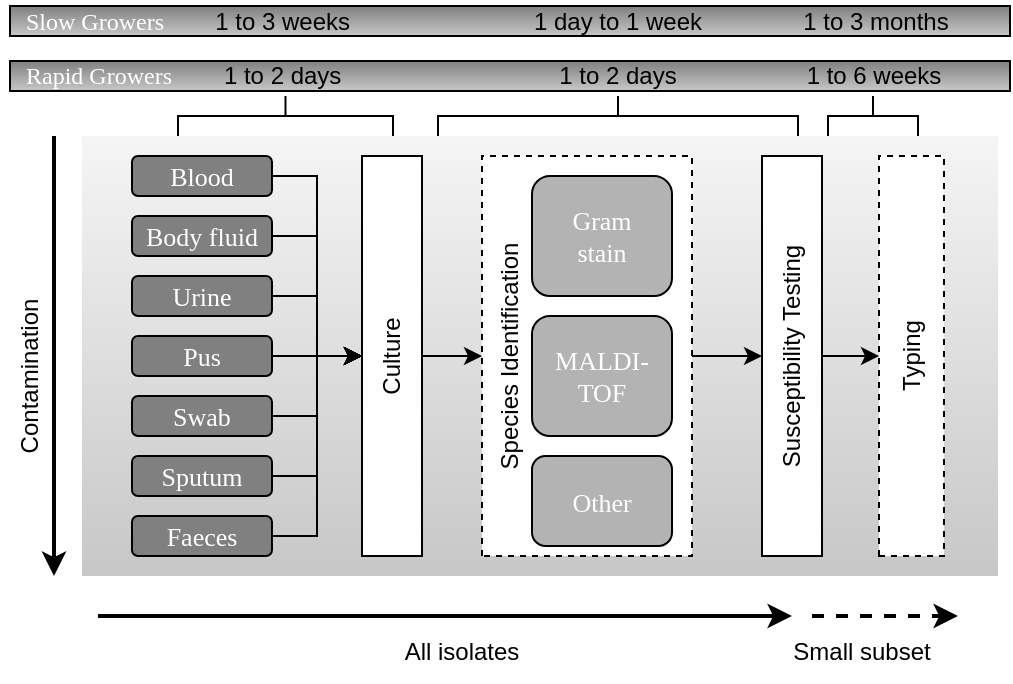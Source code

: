 <mxfile version="17.0.0" type="device"><diagram id="fZjQ23AfXoab9DOStR6T" name="Page-1"><mxGraphModel dx="526" dy="341" grid="1" gridSize="10" guides="1" tooltips="1" connect="1" arrows="1" fold="1" page="1" pageScale="1" pageWidth="827" pageHeight="1169" math="0" shadow="0"><root><mxCell id="0"/><mxCell id="1" parent="0"/><mxCell id="hMs4AMNYGIupXyKXEKdw-44" value="&lt;font face=&quot;Times New Roman&quot; color=&quot;#ffffff&quot;&gt;&amp;nbsp; Rapid Growers&lt;/font&gt;" style="rounded=0;whiteSpace=wrap;html=1;strokeWidth=1;fillColor=#808080;gradientColor=#C7C7C7;align=left;" vertex="1" parent="1"><mxGeometry x="120" y="97.5" width="500" height="15" as="geometry"/></mxCell><mxCell id="hMs4AMNYGIupXyKXEKdw-41" value="" style="rounded=0;whiteSpace=wrap;html=1;strokeWidth=1;fillColor=#f5f5f5;gradientColor=#C7C7C7;strokeColor=none;" vertex="1" parent="1"><mxGeometry x="156" y="135" width="458" height="220" as="geometry"/></mxCell><mxCell id="hMs4AMNYGIupXyKXEKdw-13" style="edgeStyle=orthogonalEdgeStyle;rounded=0;orthogonalLoop=1;jettySize=auto;html=1;exitX=1;exitY=0.5;exitDx=0;exitDy=0;entryX=0.5;entryY=0;entryDx=0;entryDy=0;" edge="1" parent="1" source="hMs4AMNYGIupXyKXEKdw-2" target="hMs4AMNYGIupXyKXEKdw-12"><mxGeometry relative="1" as="geometry"/></mxCell><mxCell id="hMs4AMNYGIupXyKXEKdw-2" value="Blood" style="rounded=1;whiteSpace=wrap;html=1;labelBackgroundColor=none;fontFamily=Times New Roman;fontSize=13;fontColor=#FFFFFF;fillColor=#808080;" vertex="1" parent="1"><mxGeometry x="181" y="145" width="70" height="20" as="geometry"/></mxCell><mxCell id="hMs4AMNYGIupXyKXEKdw-14" style="edgeStyle=orthogonalEdgeStyle;rounded=0;orthogonalLoop=1;jettySize=auto;html=1;exitX=1;exitY=0.5;exitDx=0;exitDy=0;entryX=0.5;entryY=0;entryDx=0;entryDy=0;" edge="1" parent="1" source="hMs4AMNYGIupXyKXEKdw-3" target="hMs4AMNYGIupXyKXEKdw-12"><mxGeometry relative="1" as="geometry"/></mxCell><mxCell id="hMs4AMNYGIupXyKXEKdw-3" value="Body fluid" style="rounded=1;whiteSpace=wrap;html=1;labelBackgroundColor=none;fontFamily=Times New Roman;fontSize=13;fontColor=#FFFFFF;fillColor=#808080;" vertex="1" parent="1"><mxGeometry x="181" y="175" width="70" height="20" as="geometry"/></mxCell><mxCell id="hMs4AMNYGIupXyKXEKdw-15" style="edgeStyle=orthogonalEdgeStyle;rounded=0;orthogonalLoop=1;jettySize=auto;html=1;exitX=1;exitY=0.5;exitDx=0;exitDy=0;entryX=0.5;entryY=0;entryDx=0;entryDy=0;" edge="1" parent="1" source="hMs4AMNYGIupXyKXEKdw-4" target="hMs4AMNYGIupXyKXEKdw-12"><mxGeometry relative="1" as="geometry"/></mxCell><mxCell id="hMs4AMNYGIupXyKXEKdw-4" value="Urine" style="rounded=1;whiteSpace=wrap;html=1;labelBackgroundColor=none;fontFamily=Times New Roman;fontSize=13;fontColor=#FFFFFF;fillColor=#808080;" vertex="1" parent="1"><mxGeometry x="181" y="205" width="70" height="20" as="geometry"/></mxCell><mxCell id="hMs4AMNYGIupXyKXEKdw-16" style="edgeStyle=orthogonalEdgeStyle;rounded=0;orthogonalLoop=1;jettySize=auto;html=1;exitX=1;exitY=0.5;exitDx=0;exitDy=0;entryX=0.5;entryY=0;entryDx=0;entryDy=0;" edge="1" parent="1" source="hMs4AMNYGIupXyKXEKdw-5" target="hMs4AMNYGIupXyKXEKdw-12"><mxGeometry relative="1" as="geometry"/></mxCell><mxCell id="hMs4AMNYGIupXyKXEKdw-5" value="Pus" style="rounded=1;whiteSpace=wrap;html=1;labelBackgroundColor=none;fontFamily=Times New Roman;fontSize=13;fontColor=#FFFFFF;fillColor=#808080;" vertex="1" parent="1"><mxGeometry x="181" y="235" width="70" height="20" as="geometry"/></mxCell><mxCell id="hMs4AMNYGIupXyKXEKdw-17" style="edgeStyle=orthogonalEdgeStyle;rounded=0;orthogonalLoop=1;jettySize=auto;html=1;exitX=1;exitY=0.5;exitDx=0;exitDy=0;entryX=0.5;entryY=0;entryDx=0;entryDy=0;" edge="1" parent="1" source="hMs4AMNYGIupXyKXEKdw-6" target="hMs4AMNYGIupXyKXEKdw-12"><mxGeometry relative="1" as="geometry"/></mxCell><mxCell id="hMs4AMNYGIupXyKXEKdw-6" value="Swab" style="rounded=1;whiteSpace=wrap;html=1;labelBackgroundColor=none;fontFamily=Times New Roman;fontSize=13;fontColor=#FFFFFF;fillColor=#808080;" vertex="1" parent="1"><mxGeometry x="181" y="265" width="70" height="20" as="geometry"/></mxCell><mxCell id="hMs4AMNYGIupXyKXEKdw-18" style="edgeStyle=orthogonalEdgeStyle;rounded=0;orthogonalLoop=1;jettySize=auto;html=1;exitX=1;exitY=0.5;exitDx=0;exitDy=0;entryX=0.5;entryY=0;entryDx=0;entryDy=0;" edge="1" parent="1" source="hMs4AMNYGIupXyKXEKdw-7" target="hMs4AMNYGIupXyKXEKdw-12"><mxGeometry relative="1" as="geometry"/></mxCell><mxCell id="hMs4AMNYGIupXyKXEKdw-7" value="Sputum" style="rounded=1;whiteSpace=wrap;html=1;labelBackgroundColor=none;fontFamily=Times New Roman;fontSize=13;fontColor=#FFFFFF;fillColor=#808080;" vertex="1" parent="1"><mxGeometry x="181" y="295" width="70" height="20" as="geometry"/></mxCell><mxCell id="hMs4AMNYGIupXyKXEKdw-19" style="edgeStyle=orthogonalEdgeStyle;rounded=0;orthogonalLoop=1;jettySize=auto;html=1;exitX=1;exitY=0.5;exitDx=0;exitDy=0;entryX=0.5;entryY=0;entryDx=0;entryDy=0;" edge="1" parent="1" source="hMs4AMNYGIupXyKXEKdw-8" target="hMs4AMNYGIupXyKXEKdw-12"><mxGeometry relative="1" as="geometry"/></mxCell><mxCell id="hMs4AMNYGIupXyKXEKdw-8" value="Faeces" style="rounded=1;whiteSpace=wrap;html=1;labelBackgroundColor=none;fontFamily=Times New Roman;fontSize=13;fontColor=#FFFFFF;fillColor=#808080;" vertex="1" parent="1"><mxGeometry x="181" y="325" width="70" height="20" as="geometry"/></mxCell><mxCell id="hMs4AMNYGIupXyKXEKdw-21" style="edgeStyle=orthogonalEdgeStyle;rounded=0;orthogonalLoop=1;jettySize=auto;html=1;exitX=0.5;exitY=1;exitDx=0;exitDy=0;entryX=0.5;entryY=0;entryDx=0;entryDy=0;" edge="1" parent="1" source="hMs4AMNYGIupXyKXEKdw-12" target="hMs4AMNYGIupXyKXEKdw-20"><mxGeometry relative="1" as="geometry"/></mxCell><mxCell id="hMs4AMNYGIupXyKXEKdw-12" value="Culture" style="rounded=0;whiteSpace=wrap;html=1;rotation=-90;" vertex="1" parent="1"><mxGeometry x="211" y="230" width="200" height="30" as="geometry"/></mxCell><mxCell id="hMs4AMNYGIupXyKXEKdw-26" style="edgeStyle=orthogonalEdgeStyle;rounded=0;orthogonalLoop=1;jettySize=auto;html=1;exitX=0.5;exitY=1;exitDx=0;exitDy=0;entryX=0.5;entryY=0;entryDx=0;entryDy=0;" edge="1" parent="1" source="hMs4AMNYGIupXyKXEKdw-20" target="hMs4AMNYGIupXyKXEKdw-25"><mxGeometry relative="1" as="geometry"/></mxCell><mxCell id="hMs4AMNYGIupXyKXEKdw-20" value="Species Identification" style="rounded=0;whiteSpace=wrap;html=1;rotation=-90;dashed=1;verticalAlign=top;" vertex="1" parent="1"><mxGeometry x="308.5" y="192.5" width="200" height="105" as="geometry"/></mxCell><mxCell id="hMs4AMNYGIupXyKXEKdw-22" value="Gram &lt;br&gt;stain" style="rounded=1;whiteSpace=wrap;html=1;labelBackgroundColor=none;fontFamily=Times New Roman;fontSize=13;fontColor=#FFFFFF;fillColor=#B3B3B3;" vertex="1" parent="1"><mxGeometry x="381" y="155" width="70" height="60" as="geometry"/></mxCell><mxCell id="hMs4AMNYGIupXyKXEKdw-23" value="MALDI-TOF" style="rounded=1;whiteSpace=wrap;html=1;labelBackgroundColor=none;fontFamily=Times New Roman;fontSize=13;fontColor=#FFFFFF;fillColor=#B3B3B3;" vertex="1" parent="1"><mxGeometry x="381" y="225" width="70" height="60" as="geometry"/></mxCell><mxCell id="hMs4AMNYGIupXyKXEKdw-24" value="Other" style="rounded=1;whiteSpace=wrap;html=1;labelBackgroundColor=none;fontFamily=Times New Roman;fontSize=13;fontColor=#FFFFFF;fillColor=#B3B3B3;" vertex="1" parent="1"><mxGeometry x="381" y="295" width="70" height="45" as="geometry"/></mxCell><mxCell id="hMs4AMNYGIupXyKXEKdw-28" style="edgeStyle=orthogonalEdgeStyle;rounded=0;orthogonalLoop=1;jettySize=auto;html=1;exitX=0.5;exitY=1;exitDx=0;exitDy=0;entryX=0.5;entryY=0;entryDx=0;entryDy=0;" edge="1" parent="1" source="hMs4AMNYGIupXyKXEKdw-25" target="hMs4AMNYGIupXyKXEKdw-27"><mxGeometry relative="1" as="geometry"/></mxCell><mxCell id="hMs4AMNYGIupXyKXEKdw-25" value="Susceptibility Testing" style="rounded=0;whiteSpace=wrap;html=1;rotation=-90;" vertex="1" parent="1"><mxGeometry x="411" y="230" width="200" height="30" as="geometry"/></mxCell><mxCell id="hMs4AMNYGIupXyKXEKdw-27" value="Typing" style="rounded=0;whiteSpace=wrap;html=1;rotation=-90;dashed=1;verticalAlign=middle;" vertex="1" parent="1"><mxGeometry x="470.75" y="228.75" width="200" height="32.5" as="geometry"/></mxCell><mxCell id="hMs4AMNYGIupXyKXEKdw-29" value="" style="endArrow=classic;html=1;rounded=0;strokeWidth=2;" edge="1" parent="1"><mxGeometry width="50" height="50" relative="1" as="geometry"><mxPoint x="164" y="375" as="sourcePoint"/><mxPoint x="511" y="375" as="targetPoint"/></mxGeometry></mxCell><mxCell id="hMs4AMNYGIupXyKXEKdw-30" value="All isolates" style="text;html=1;strokeColor=none;fillColor=none;align=center;verticalAlign=middle;whiteSpace=wrap;rounded=0;" vertex="1" parent="1"><mxGeometry x="301" y="378" width="90" height="30" as="geometry"/></mxCell><mxCell id="hMs4AMNYGIupXyKXEKdw-31" value="" style="endArrow=classic;html=1;rounded=0;strokeWidth=2;dashed=1;" edge="1" parent="1"><mxGeometry width="50" height="50" relative="1" as="geometry"><mxPoint x="521" y="375" as="sourcePoint"/><mxPoint x="594" y="375" as="targetPoint"/></mxGeometry></mxCell><mxCell id="hMs4AMNYGIupXyKXEKdw-32" value="Small subset" style="text;html=1;strokeColor=none;fillColor=none;align=center;verticalAlign=middle;whiteSpace=wrap;rounded=0;" vertex="1" parent="1"><mxGeometry x="501" y="378" width="90" height="30" as="geometry"/></mxCell><mxCell id="hMs4AMNYGIupXyKXEKdw-35" value="" style="strokeWidth=1;html=1;shape=mxgraph.flowchart.annotation_2;align=left;labelPosition=right;pointerEvents=1;rotation=90;" vertex="1" parent="1"><mxGeometry x="247.75" y="71.25" width="20" height="107.5" as="geometry"/></mxCell><mxCell id="hMs4AMNYGIupXyKXEKdw-36" value="1 to 2 days&amp;nbsp;" style="text;html=1;strokeColor=none;fillColor=none;align=center;verticalAlign=middle;whiteSpace=wrap;rounded=0;" vertex="1" parent="1"><mxGeometry x="207.75" y="95" width="100" height="20" as="geometry"/></mxCell><mxCell id="hMs4AMNYGIupXyKXEKdw-37" value="" style="strokeWidth=1;html=1;shape=mxgraph.flowchart.annotation_2;align=left;labelPosition=right;pointerEvents=1;rotation=90;" vertex="1" parent="1"><mxGeometry x="414" y="35" width="20" height="180" as="geometry"/></mxCell><mxCell id="hMs4AMNYGIupXyKXEKdw-38" value="1 to 2 days" style="text;html=1;strokeColor=none;fillColor=none;align=center;verticalAlign=middle;whiteSpace=wrap;rounded=0;" vertex="1" parent="1"><mxGeometry x="374" y="95" width="100" height="20" as="geometry"/></mxCell><mxCell id="hMs4AMNYGIupXyKXEKdw-39" value="" style="strokeWidth=1;html=1;shape=mxgraph.flowchart.annotation_2;align=left;labelPosition=right;pointerEvents=1;rotation=90;" vertex="1" parent="1"><mxGeometry x="541.5" y="102.5" width="20" height="45" as="geometry"/></mxCell><mxCell id="hMs4AMNYGIupXyKXEKdw-40" value="1 to 6 weeks" style="text;html=1;strokeColor=none;fillColor=none;align=center;verticalAlign=middle;whiteSpace=wrap;rounded=0;" vertex="1" parent="1"><mxGeometry x="496.5" y="95" width="110" height="20" as="geometry"/></mxCell><mxCell id="hMs4AMNYGIupXyKXEKdw-42" value="Contamination" style="text;html=1;strokeColor=none;fillColor=none;align=center;verticalAlign=middle;whiteSpace=wrap;rounded=0;rotation=-90;" vertex="1" parent="1"><mxGeometry x="100" y="240" width="60" height="30" as="geometry"/></mxCell><mxCell id="hMs4AMNYGIupXyKXEKdw-43" value="" style="endArrow=classic;html=1;rounded=0;strokeWidth=2;exitX=0;exitY=0;exitDx=0;exitDy=0;entryX=0;entryY=1;entryDx=0;entryDy=0;" edge="1" parent="1"><mxGeometry width="50" height="50" relative="1" as="geometry"><mxPoint x="142" y="135" as="sourcePoint"/><mxPoint x="142" y="355" as="targetPoint"/></mxGeometry></mxCell><mxCell id="hMs4AMNYGIupXyKXEKdw-45" value="&lt;font face=&quot;Times New Roman&quot; color=&quot;#ffffff&quot;&gt;&amp;nbsp; Slow Growers&lt;/font&gt;" style="rounded=0;whiteSpace=wrap;html=1;strokeWidth=1;fillColor=#808080;gradientColor=#C7C7C7;align=left;" vertex="1" parent="1"><mxGeometry x="120" y="70" width="500" height="15" as="geometry"/></mxCell><mxCell id="hMs4AMNYGIupXyKXEKdw-46" value="1 to 3 weeks&amp;nbsp;" style="text;html=1;strokeColor=none;fillColor=none;align=center;verticalAlign=middle;whiteSpace=wrap;rounded=0;" vertex="1" parent="1"><mxGeometry x="207.75" y="67.5" width="100" height="20" as="geometry"/></mxCell><mxCell id="hMs4AMNYGIupXyKXEKdw-48" value="1 day to 1 week" style="text;html=1;strokeColor=none;fillColor=none;align=center;verticalAlign=middle;whiteSpace=wrap;rounded=0;" vertex="1" parent="1"><mxGeometry x="374" y="67.5" width="100" height="20" as="geometry"/></mxCell><mxCell id="hMs4AMNYGIupXyKXEKdw-49" value="1 to 3 months" style="text;html=1;strokeColor=none;fillColor=none;align=center;verticalAlign=middle;whiteSpace=wrap;rounded=0;" vertex="1" parent="1"><mxGeometry x="501" y="67.5" width="103.5" height="20" as="geometry"/></mxCell></root></mxGraphModel></diagram></mxfile>